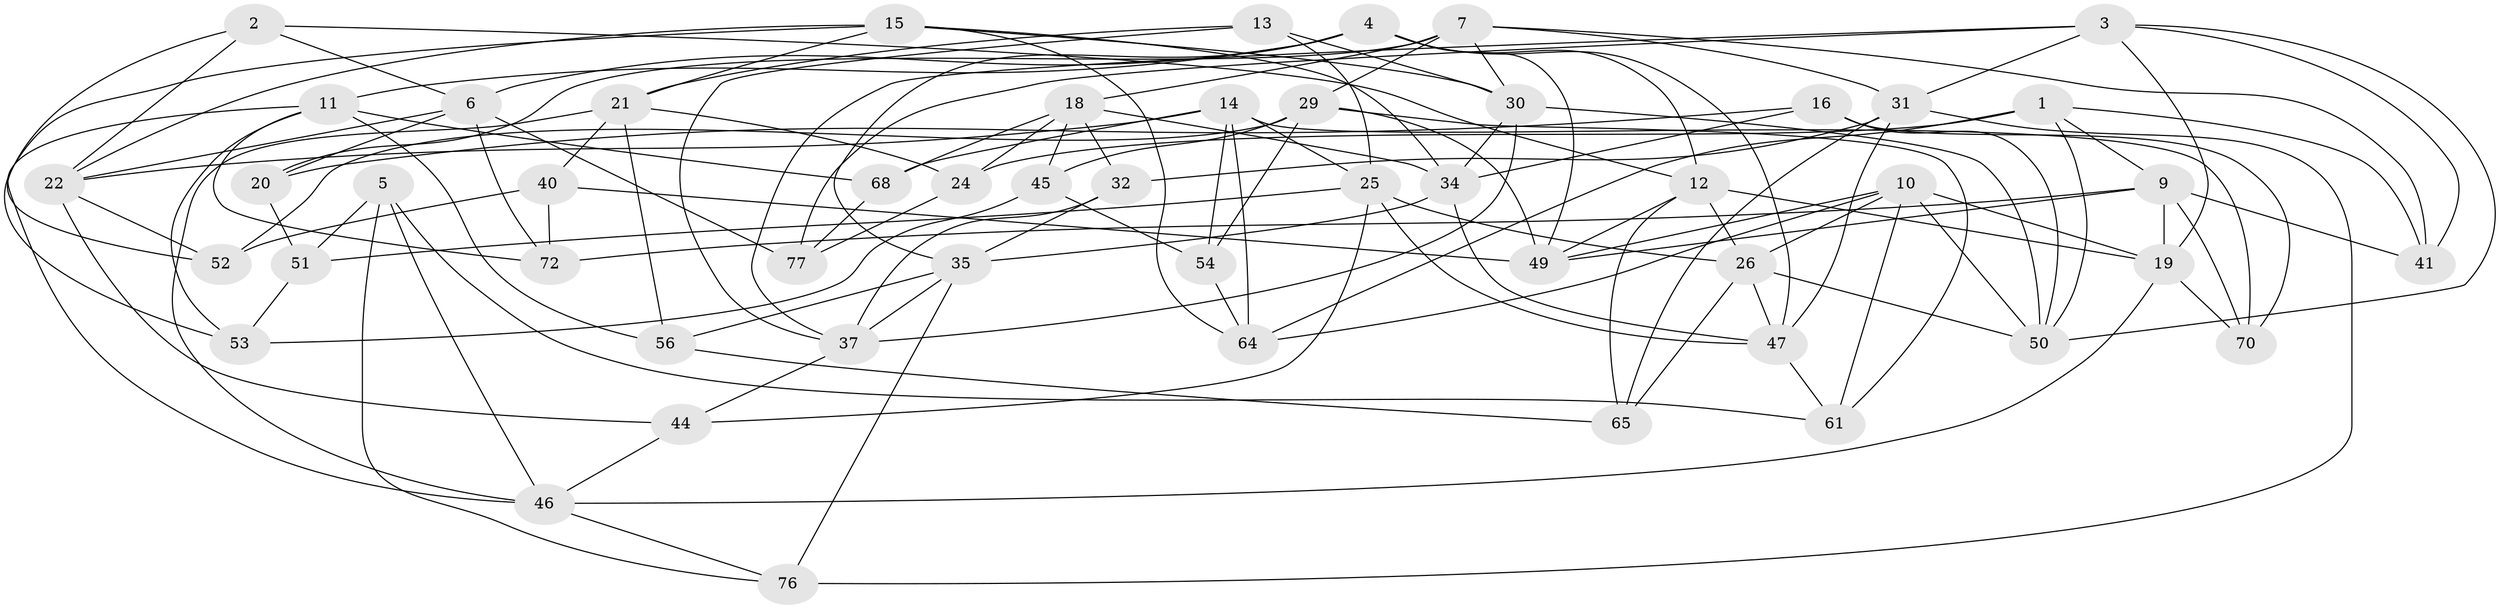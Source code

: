// original degree distribution, {4: 1.0}
// Generated by graph-tools (version 1.1) at 2025/42/03/06/25 10:42:24]
// undirected, 51 vertices, 129 edges
graph export_dot {
graph [start="1"]
  node [color=gray90,style=filled];
  1 [super="+36"];
  2;
  3 [super="+67"];
  4 [super="+23"];
  5;
  6 [super="+43"];
  7 [super="+8"];
  9 [super="+39"];
  10 [super="+17"];
  11 [super="+73"];
  12 [super="+28"];
  13;
  14 [super="+38"];
  15 [super="+42"];
  16;
  18 [super="+75"];
  19 [super="+62"];
  20;
  21 [super="+63"];
  22 [super="+27"];
  24;
  25 [super="+33"];
  26 [super="+60"];
  29 [super="+78"];
  30 [super="+55"];
  31 [super="+59"];
  32;
  34 [super="+57"];
  35 [super="+79"];
  37 [super="+48"];
  40;
  41;
  44;
  45;
  46 [super="+66"];
  47 [super="+58"];
  49 [super="+69"];
  50 [super="+71"];
  51;
  52;
  53;
  54;
  56;
  61;
  64 [super="+74"];
  65;
  68;
  70;
  72;
  76;
  77;
  1 -- 24;
  1 -- 9;
  1 -- 41;
  1 -- 64 [weight=2];
  1 -- 50;
  2 -- 6;
  2 -- 52;
  2 -- 12;
  2 -- 22;
  3 -- 41;
  3 -- 50;
  3 -- 77;
  3 -- 19;
  3 -- 37;
  3 -- 31;
  4 -- 35;
  4 -- 12;
  4 -- 47;
  4 -- 49;
  4 -- 11;
  4 -- 6;
  5 -- 51;
  5 -- 76;
  5 -- 61;
  5 -- 46;
  6 -- 72;
  6 -- 20;
  6 -- 22;
  6 -- 77;
  7 -- 30;
  7 -- 18;
  7 -- 29;
  7 -- 41;
  7 -- 20;
  7 -- 31;
  9 -- 41;
  9 -- 72;
  9 -- 19;
  9 -- 70;
  9 -- 49;
  10 -- 64;
  10 -- 61;
  10 -- 50;
  10 -- 19;
  10 -- 49;
  10 -- 26;
  11 -- 72;
  11 -- 56;
  11 -- 68;
  11 -- 53;
  11 -- 46;
  12 -- 65;
  12 -- 19;
  12 -- 26;
  12 -- 49;
  13 -- 37;
  13 -- 30;
  13 -- 21;
  13 -- 25;
  14 -- 70;
  14 -- 68;
  14 -- 54;
  14 -- 64;
  14 -- 25;
  14 -- 22;
  15 -- 30;
  15 -- 21;
  15 -- 34;
  15 -- 64;
  15 -- 53;
  15 -- 22;
  16 -- 50;
  16 -- 20;
  16 -- 70;
  16 -- 34;
  18 -- 34;
  18 -- 45;
  18 -- 24;
  18 -- 32;
  18 -- 68;
  19 -- 70;
  19 -- 46;
  20 -- 51;
  21 -- 56;
  21 -- 24;
  21 -- 40;
  21 -- 46;
  22 -- 52;
  22 -- 44;
  24 -- 77;
  25 -- 44;
  25 -- 47;
  25 -- 26;
  25 -- 51;
  26 -- 50;
  26 -- 65;
  26 -- 47;
  29 -- 54;
  29 -- 49;
  29 -- 61;
  29 -- 45;
  29 -- 52;
  30 -- 37;
  30 -- 34;
  30 -- 50;
  31 -- 32;
  31 -- 65;
  31 -- 76;
  31 -- 47;
  32 -- 35;
  32 -- 37;
  34 -- 47;
  34 -- 35;
  35 -- 56;
  35 -- 76;
  35 -- 37;
  37 -- 44;
  40 -- 72;
  40 -- 52;
  40 -- 49;
  44 -- 46;
  45 -- 53;
  45 -- 54;
  46 -- 76;
  47 -- 61;
  51 -- 53;
  54 -- 64;
  56 -- 65;
  68 -- 77;
}
